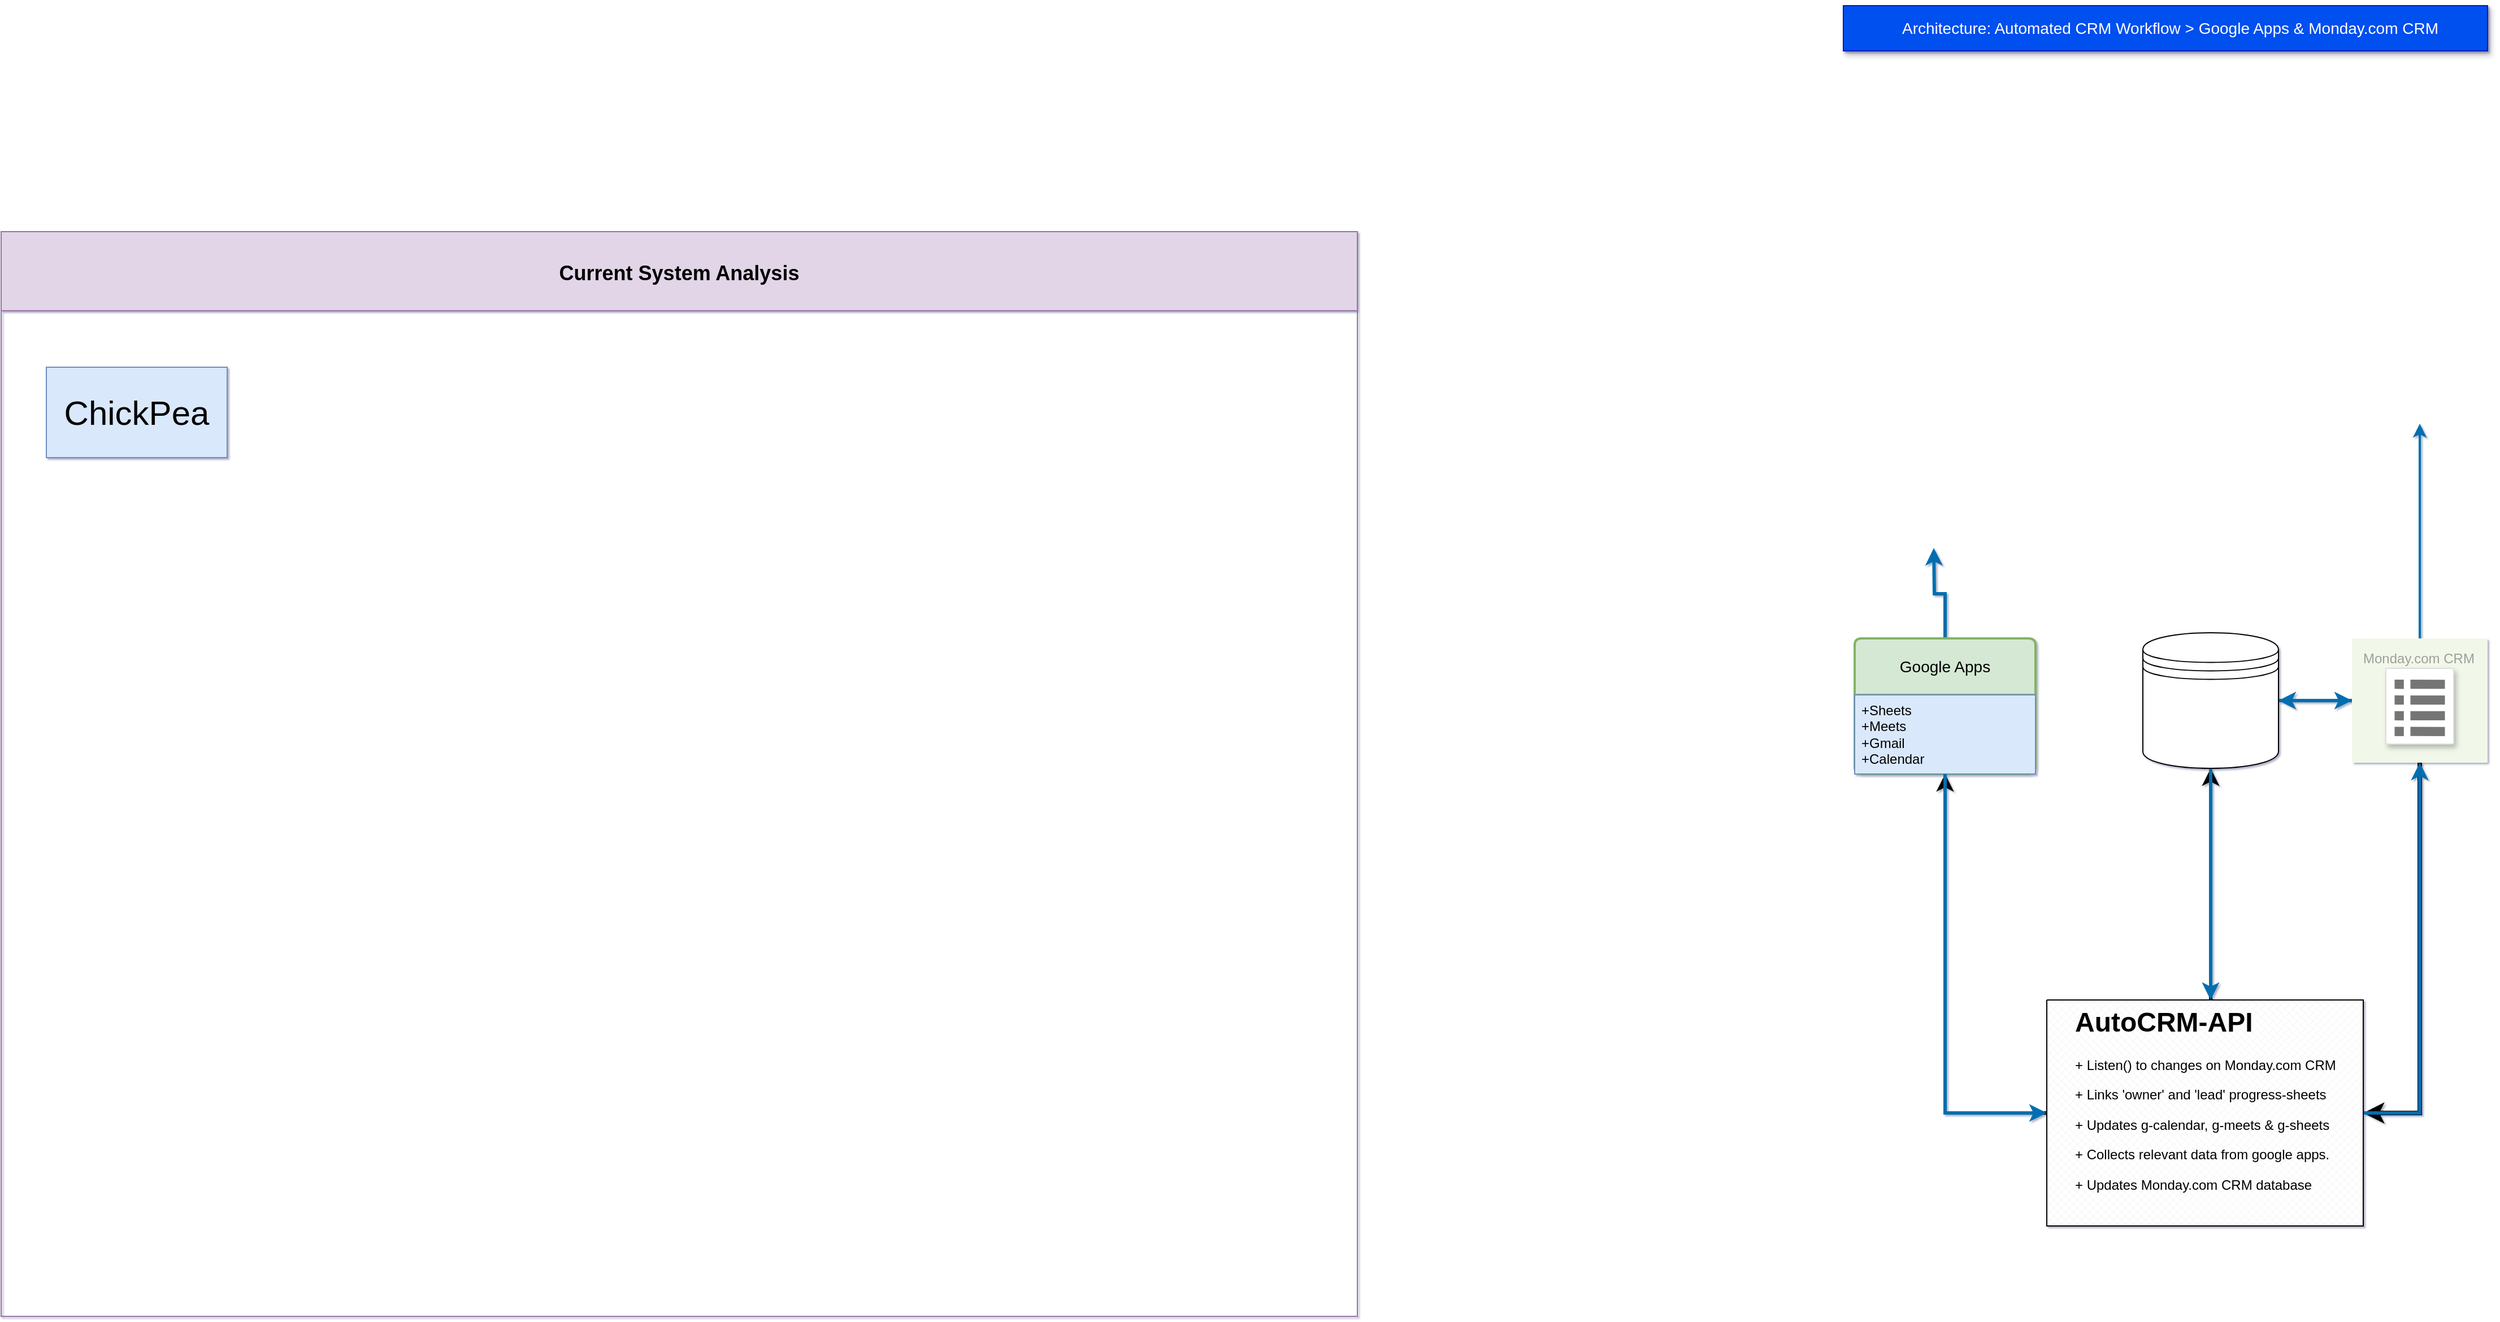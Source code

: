 <mxfile version="21.6.8" type="github">
  <diagram id="f106602c-feb2-e66a-4537-3a34d633f6aa" name="Page-1">
    <mxGraphModel dx="4324" dy="480" grid="1" gridSize="10" guides="1" tooltips="1" connect="1" arrows="1" fold="1" page="1" pageScale="1" pageWidth="3300" pageHeight="2339" background="#ffffff" math="0" shadow="1">
      <root>
        <mxCell id="0" />
        <mxCell id="1" parent="0" />
        <mxCell id="2" value="&lt;font color=&quot;#ffffff&quot;&gt;Architecture: Automated CRM Workflow &amp;gt; Google Apps &amp;amp; Monday.com CRM&lt;/font&gt;" style="fillColor=#0050ef;strokeColor=#001DBC;shadow=1;fontSize=14;align=left;spacingLeft=50;html=1;fontColor=#ffffff;" parent="1" vertex="1">
          <mxGeometry x="230" y="40" width="570" height="40" as="geometry" />
        </mxCell>
        <mxCell id="jaFNCjxHBDIDp4KI0RfO-726" style="edgeStyle=orthogonalEdgeStyle;rounded=0;orthogonalLoop=1;jettySize=auto;html=1;strokeWidth=2;fillColor=#1ba1e2;strokeColor=#006EAF;" parent="1" source="jaFNCjxHBDIDp4KI0RfO-719" edge="1">
          <mxGeometry relative="1" as="geometry">
            <mxPoint x="740" y="410" as="targetPoint" />
          </mxGeometry>
        </mxCell>
        <mxCell id="jaFNCjxHBDIDp4KI0RfO-735" style="edgeStyle=orthogonalEdgeStyle;rounded=0;orthogonalLoop=1;jettySize=auto;html=1;entryX=1;entryY=0.5;entryDx=0;entryDy=0;entryPerimeter=0;strokeWidth=4;" parent="1" source="jaFNCjxHBDIDp4KI0RfO-719" target="jaFNCjxHBDIDp4KI0RfO-730" edge="1">
          <mxGeometry relative="1" as="geometry">
            <Array as="points">
              <mxPoint x="740" y="1020" />
            </Array>
          </mxGeometry>
        </mxCell>
        <mxCell id="jaFNCjxHBDIDp4KI0RfO-743" style="edgeStyle=orthogonalEdgeStyle;rounded=0;orthogonalLoop=1;jettySize=auto;html=1;entryX=1;entryY=0.5;entryDx=0;entryDy=0;strokeWidth=3;fillColor=#1ba1e2;strokeColor=#006EAF;" parent="1" source="jaFNCjxHBDIDp4KI0RfO-719" target="jaFNCjxHBDIDp4KI0RfO-739" edge="1">
          <mxGeometry relative="1" as="geometry" />
        </mxCell>
        <mxCell id="jaFNCjxHBDIDp4KI0RfO-719" value="Monday.com CRM" style="rounded=1;absoluteArcSize=1;arcSize=2;html=1;strokeColor=none;gradientColor=none;shadow=0;dashed=0;strokeColor=none;fontSize=12;fontColor=#9E9E9E;align=left;verticalAlign=top;spacing=10;spacingTop=-4;fillColor=#F1F8E9;" parent="1" vertex="1">
          <mxGeometry x="680" y="600" width="120" height="110" as="geometry" />
        </mxCell>
        <mxCell id="jaFNCjxHBDIDp4KI0RfO-720" value="" style="strokeColor=#dddddd;fillColor=#ffffff;shadow=1;strokeWidth=1;rounded=1;absoluteArcSize=1;arcSize=2;labelPosition=center;verticalLabelPosition=middle;align=center;verticalAlign=bottom;spacingLeft=0;fontColor=#999999;fontSize=12;whiteSpace=wrap;spacingBottom=2;html=1;" parent="1" vertex="1">
          <mxGeometry x="710" y="626.5" width="60" height="67" as="geometry" />
        </mxCell>
        <mxCell id="jaFNCjxHBDIDp4KI0RfO-721" value="" style="dashed=0;connectable=0;html=1;fillColor=#757575;strokeColor=none;shape=mxgraph.gcp2.list;part=1;" parent="jaFNCjxHBDIDp4KI0RfO-720" vertex="1">
          <mxGeometry x="0.5" width="44.5" height="50" relative="1" as="geometry">
            <mxPoint x="-22.25" y="10" as="offset" />
          </mxGeometry>
        </mxCell>
        <mxCell id="jaFNCjxHBDIDp4KI0RfO-728" style="edgeStyle=orthogonalEdgeStyle;rounded=0;orthogonalLoop=1;jettySize=auto;html=1;entryX=0.5;entryY=1;entryDx=0;entryDy=0;strokeWidth=3;fillColor=#1ba1e2;strokeColor=#006EAF;" parent="1" source="jaFNCjxHBDIDp4KI0RfO-723" edge="1">
          <mxGeometry relative="1" as="geometry">
            <mxPoint x="310" y="520" as="targetPoint" />
          </mxGeometry>
        </mxCell>
        <mxCell id="jaFNCjxHBDIDp4KI0RfO-723" value="Google Apps" style="swimlane;childLayout=stackLayout;horizontal=1;startSize=50;horizontalStack=0;rounded=1;fontSize=14;fontStyle=0;strokeWidth=2;resizeParent=0;resizeLast=1;shadow=0;dashed=0;align=center;arcSize=4;whiteSpace=wrap;html=1;fillColor=#d5e8d4;strokeColor=#82b366;" parent="1" vertex="1">
          <mxGeometry x="240" y="600" width="160" height="120" as="geometry" />
        </mxCell>
        <mxCell id="jaFNCjxHBDIDp4KI0RfO-724" value="&lt;div&gt;+Sheets&lt;/div&gt;&lt;div&gt;+Meets&lt;/div&gt;&lt;div&gt;+Gmail&lt;/div&gt;&lt;div&gt;+Calendar&lt;/div&gt;&lt;div&gt;&lt;br&gt;&lt;/div&gt;" style="align=left;strokeColor=#6c8ebf;fillColor=#dae8fc;spacingLeft=4;fontSize=12;verticalAlign=top;resizable=0;rotatable=0;part=1;html=1;" parent="jaFNCjxHBDIDp4KI0RfO-723" vertex="1">
          <mxGeometry y="50" width="160" height="70" as="geometry" />
        </mxCell>
        <mxCell id="jaFNCjxHBDIDp4KI0RfO-733" style="edgeStyle=orthogonalEdgeStyle;rounded=0;orthogonalLoop=1;jettySize=auto;html=1;entryX=0.5;entryY=1;entryDx=0;entryDy=0;strokeWidth=3;fillColor=#1ba1e2;strokeColor=#006EAF;" parent="1" source="jaFNCjxHBDIDp4KI0RfO-730" target="jaFNCjxHBDIDp4KI0RfO-719" edge="1">
          <mxGeometry relative="1" as="geometry">
            <Array as="points">
              <mxPoint x="740" y="1020" />
            </Array>
          </mxGeometry>
        </mxCell>
        <mxCell id="jaFNCjxHBDIDp4KI0RfO-738" style="edgeStyle=orthogonalEdgeStyle;rounded=0;orthogonalLoop=1;jettySize=auto;html=1;entryX=0.5;entryY=1;entryDx=0;entryDy=0;strokeWidth=3;" parent="1" source="jaFNCjxHBDIDp4KI0RfO-730" target="jaFNCjxHBDIDp4KI0RfO-724" edge="1">
          <mxGeometry relative="1" as="geometry" />
        </mxCell>
        <mxCell id="jaFNCjxHBDIDp4KI0RfO-730" value="" style="verticalLabelPosition=bottom;verticalAlign=top;html=1;shape=mxgraph.basic.patternFillRect;fillStyle=diagGrid;step=5;fillStrokeWidth=0.2;fillStrokeColor=#dddddd;" parent="1" vertex="1">
          <mxGeometry x="410" y="920" width="280" height="200" as="geometry" />
        </mxCell>
        <mxCell id="jaFNCjxHBDIDp4KI0RfO-736" style="edgeStyle=orthogonalEdgeStyle;rounded=0;orthogonalLoop=1;jettySize=auto;html=1;entryX=0;entryY=0.5;entryDx=0;entryDy=0;entryPerimeter=0;strokeWidth=3;fillColor=#1ba1e2;strokeColor=#006EAF;" parent="1" source="jaFNCjxHBDIDp4KI0RfO-724" target="jaFNCjxHBDIDp4KI0RfO-730" edge="1">
          <mxGeometry relative="1" as="geometry">
            <Array as="points">
              <mxPoint x="320" y="1020" />
            </Array>
          </mxGeometry>
        </mxCell>
        <mxCell id="jaFNCjxHBDIDp4KI0RfO-740" style="edgeStyle=orthogonalEdgeStyle;rounded=0;orthogonalLoop=1;jettySize=auto;html=1;entryX=0.5;entryY=1;entryDx=0;entryDy=0;strokeWidth=3;" parent="1" source="jaFNCjxHBDIDp4KI0RfO-737" target="jaFNCjxHBDIDp4KI0RfO-739" edge="1">
          <mxGeometry relative="1" as="geometry" />
        </mxCell>
        <mxCell id="jaFNCjxHBDIDp4KI0RfO-737" value="&lt;h1&gt;AutoCRM-API&lt;/h1&gt;&lt;p&gt;+ Listen() to changes on Monday.com CRM&lt;/p&gt;&lt;p&gt;+ Links &#39;owner&#39; and &#39;lead&#39; progress-sheets&lt;/p&gt;&lt;p&gt;+ Updates g-calendar, g-meets &amp;amp; g-sheets&lt;/p&gt;&lt;p&gt;+ Collects relevant data from google apps.&lt;/p&gt;&lt;div&gt;+ Updates Monday.com CRM database&lt;br&gt;&lt;/div&gt;&lt;div&gt;&lt;br&gt;&lt;/div&gt;&lt;div&gt;&lt;br&gt;&lt;/div&gt;" style="text;html=1;strokeColor=none;fillColor=none;spacing=5;spacingTop=-20;whiteSpace=wrap;overflow=hidden;rounded=0;" parent="1" vertex="1">
          <mxGeometry x="430" y="920" width="250" height="190" as="geometry" />
        </mxCell>
        <mxCell id="jaFNCjxHBDIDp4KI0RfO-741" style="edgeStyle=orthogonalEdgeStyle;rounded=0;orthogonalLoop=1;jettySize=auto;html=1;entryX=0;entryY=0.5;entryDx=0;entryDy=0;strokeWidth=3;fillColor=#1ba1e2;strokeColor=#006EAF;" parent="1" source="jaFNCjxHBDIDp4KI0RfO-739" target="jaFNCjxHBDIDp4KI0RfO-719" edge="1">
          <mxGeometry relative="1" as="geometry" />
        </mxCell>
        <mxCell id="jaFNCjxHBDIDp4KI0RfO-744" style="edgeStyle=orthogonalEdgeStyle;rounded=0;orthogonalLoop=1;jettySize=auto;html=1;entryX=0.5;entryY=0;entryDx=0;entryDy=0;strokeWidth=3;fillColor=#1ba1e2;strokeColor=#006EAF;" parent="1" source="jaFNCjxHBDIDp4KI0RfO-739" target="jaFNCjxHBDIDp4KI0RfO-737" edge="1">
          <mxGeometry relative="1" as="geometry" />
        </mxCell>
        <mxCell id="jaFNCjxHBDIDp4KI0RfO-739" value="" style="shape=datastore;whiteSpace=wrap;html=1;" parent="1" vertex="1">
          <mxGeometry x="495" y="595" width="120" height="120" as="geometry" />
        </mxCell>
        <mxCell id="8QtS0giNclpuASFGhLsA-719" value="Current System Analysis" style="swimlane;startSize=70;fontSize=18;fillColor=#e1d5e7;strokeColor=#9673a6;" vertex="1" parent="1">
          <mxGeometry x="-1400" y="240" width="1200" height="960" as="geometry" />
        </mxCell>
        <UserObject label="&lt;font style=&quot;font-size: 30px;&quot;&gt;ChickPea&lt;/font&gt;" treeRoot="1" id="8QtS0giNclpuASFGhLsA-720">
          <mxCell style="whiteSpace=wrap;html=1;align=center;treeFolding=1;treeMoving=1;newEdgeStyle={&quot;edgeStyle&quot;:&quot;elbowEdgeStyle&quot;,&quot;startArrow&quot;:&quot;none&quot;,&quot;endArrow&quot;:&quot;none&quot;};fillColor=#dae8fc;strokeColor=#6c8ebf;" vertex="1" parent="8QtS0giNclpuASFGhLsA-719">
            <mxGeometry x="40" y="120" width="160" height="80" as="geometry" />
          </mxCell>
        </UserObject>
      </root>
    </mxGraphModel>
  </diagram>
</mxfile>
